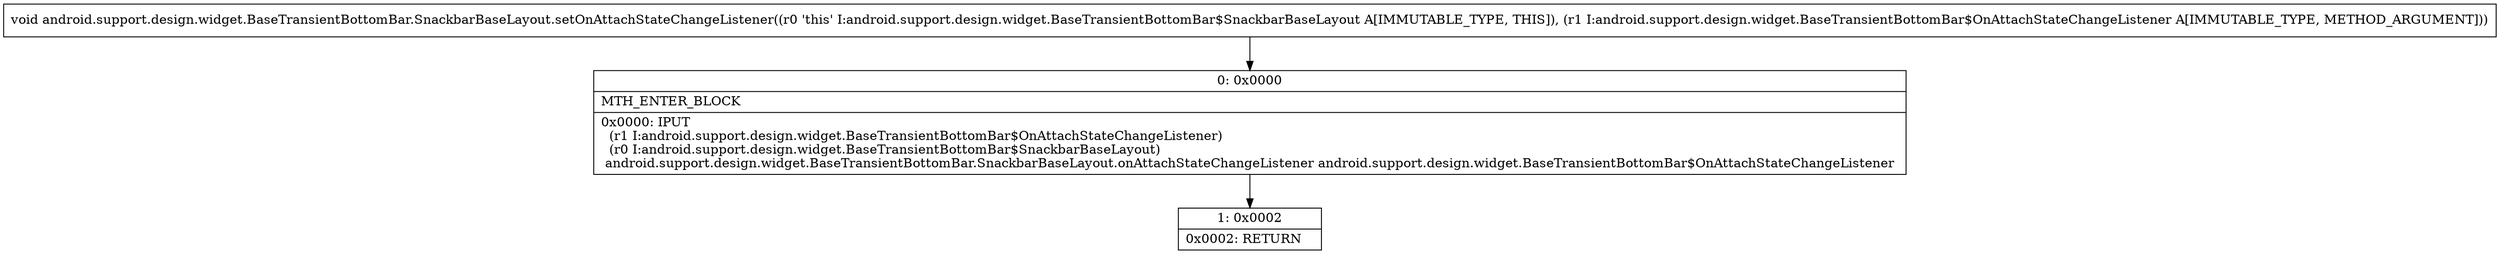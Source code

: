 digraph "CFG forandroid.support.design.widget.BaseTransientBottomBar.SnackbarBaseLayout.setOnAttachStateChangeListener(Landroid\/support\/design\/widget\/BaseTransientBottomBar$OnAttachStateChangeListener;)V" {
Node_0 [shape=record,label="{0\:\ 0x0000|MTH_ENTER_BLOCK\l|0x0000: IPUT  \l  (r1 I:android.support.design.widget.BaseTransientBottomBar$OnAttachStateChangeListener)\l  (r0 I:android.support.design.widget.BaseTransientBottomBar$SnackbarBaseLayout)\l android.support.design.widget.BaseTransientBottomBar.SnackbarBaseLayout.onAttachStateChangeListener android.support.design.widget.BaseTransientBottomBar$OnAttachStateChangeListener \l}"];
Node_1 [shape=record,label="{1\:\ 0x0002|0x0002: RETURN   \l}"];
MethodNode[shape=record,label="{void android.support.design.widget.BaseTransientBottomBar.SnackbarBaseLayout.setOnAttachStateChangeListener((r0 'this' I:android.support.design.widget.BaseTransientBottomBar$SnackbarBaseLayout A[IMMUTABLE_TYPE, THIS]), (r1 I:android.support.design.widget.BaseTransientBottomBar$OnAttachStateChangeListener A[IMMUTABLE_TYPE, METHOD_ARGUMENT])) }"];
MethodNode -> Node_0;
Node_0 -> Node_1;
}

